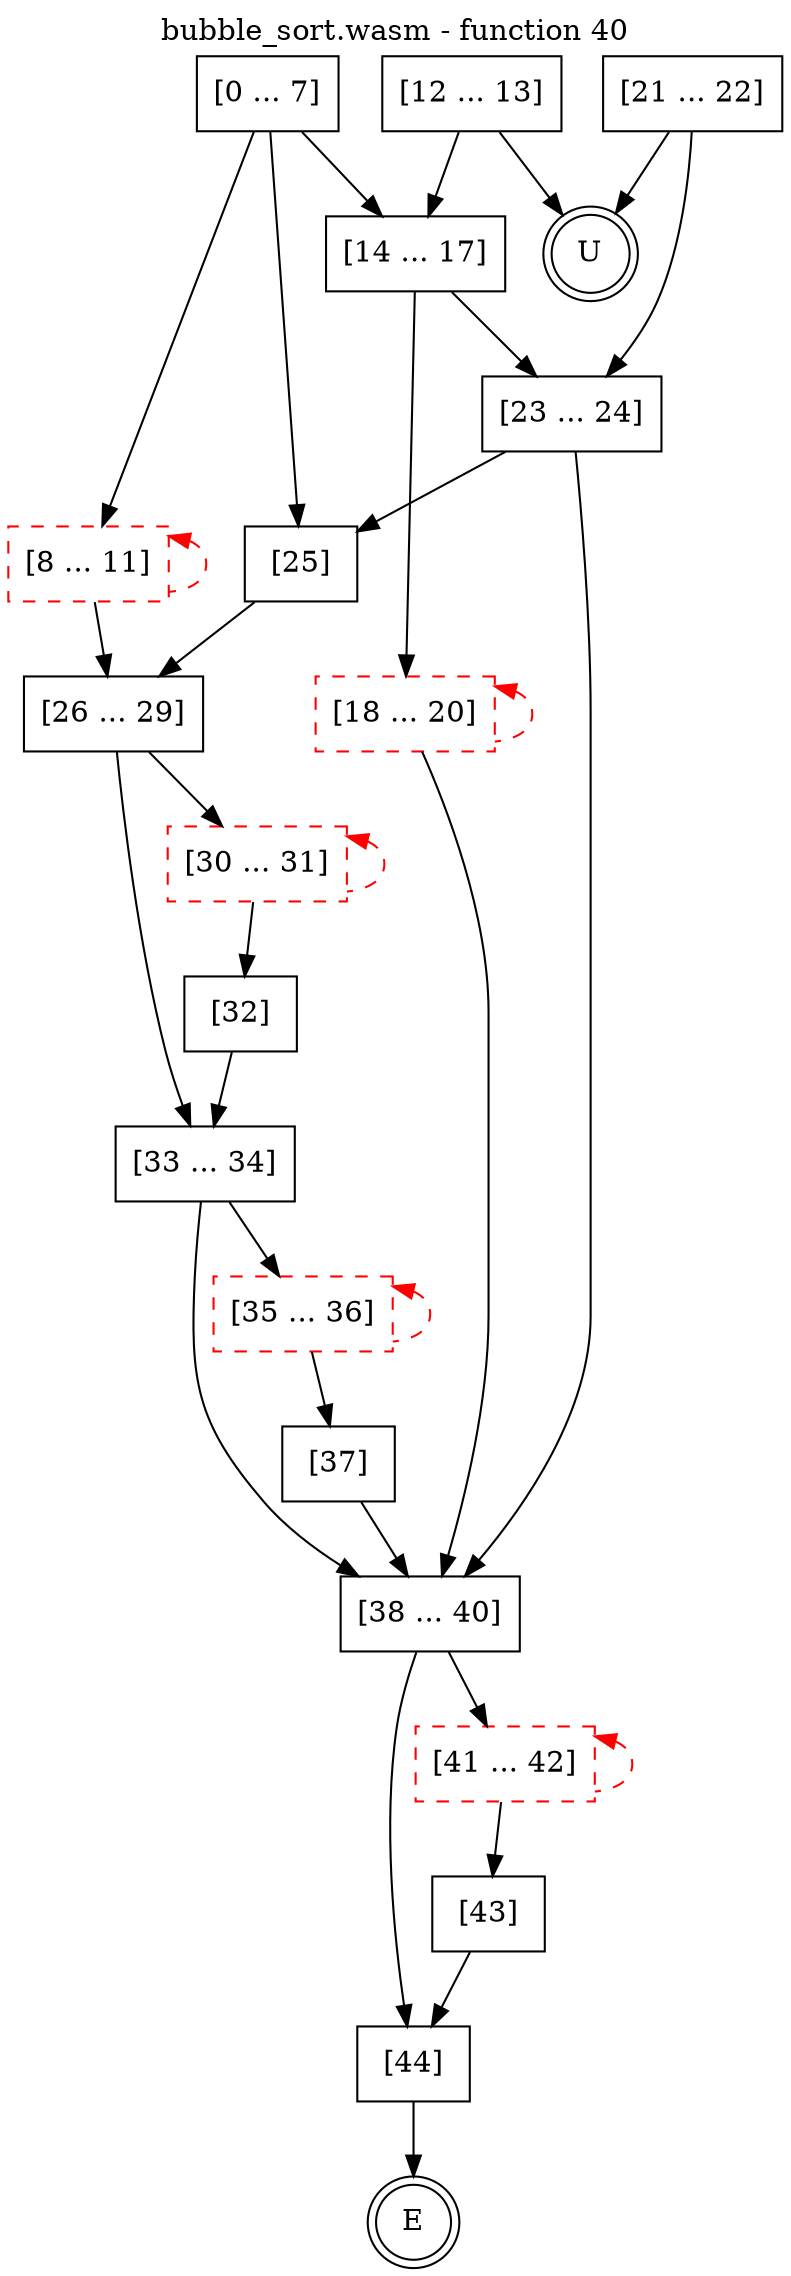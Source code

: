 digraph finite_state_machine {
    label = "bubble_sort.wasm - function 40"
    labelloc =  t
    labelfontsize = 16
    labelfontcolor = black
    labelfontname = "Helvetica"
    node [shape = doublecircle]; E U ;
    node [shape = box];
    node [shape=box, color=black, style=solid] 0[label="[0 ... 7]"]
    node [shape=box, color=red, style=dashed] 8[label="[8 ... 11]"]
    node [shape=box, color=black, style=solid] 12[label="[12 ... 13]"]
    node [shape=box, color=black, style=solid] 14[label="[14 ... 17]"]
    node [shape=box, color=red, style=dashed] 18[label="[18 ... 20]"]
    node [shape=box, color=black, style=solid] 21[label="[21 ... 22]"]
    node [shape=box, color=black, style=solid] 23[label="[23 ... 24]"]
    node [shape=box, color=black, style=solid] 25[label="[25]"]
    node [shape=box, color=black, style=solid] 26[label="[26 ... 29]"]
    node [shape=box, color=red, style=dashed] 30[label="[30 ... 31]"]
    node [shape=box, color=black, style=solid] 32[label="[32]"]
    node [shape=box, color=black, style=solid] 33[label="[33 ... 34]"]
    node [shape=box, color=red, style=dashed] 35[label="[35 ... 36]"]
    node [shape=box, color=black, style=solid] 37[label="[37]"]
    node [shape=box, color=black, style=solid] 38[label="[38 ... 40]"]
    node [shape=box, color=red, style=dashed] 41[label="[41 ... 42]"]
    node [shape=box, color=black, style=solid] 43[label="[43]"]
    node [shape=box, color=black, style=solid] 44[label="[44]"]
    node [shape=box, color=black, style=solid] U[label="U"]
    0 -> 8;
    0 -> 14;
    0 -> 25;
    8 -> 26;
    8 -> 8[style="dashed" color="red" dir=back];
    12 -> 14;
    12 -> U;
    14 -> 18;
    14 -> 23;
    18 -> 38;
    18 -> 18[style="dashed" color="red" dir=back];
    21 -> 23;
    21 -> U;
    23 -> 25;
    23 -> 38;
    25 -> 26;
    26 -> 30;
    26 -> 33;
    30 -> 32;
    30 -> 30[style="dashed" color="red" dir=back];
    32 -> 33;
    33 -> 35;
    33 -> 38;
    35 -> 37;
    35 -> 35[style="dashed" color="red" dir=back];
    37 -> 38;
    38 -> 41;
    38 -> 44;
    41 -> 43;
    41 -> 41[style="dashed" color="red" dir=back];
    43 -> 44;
    44 -> E;
}
